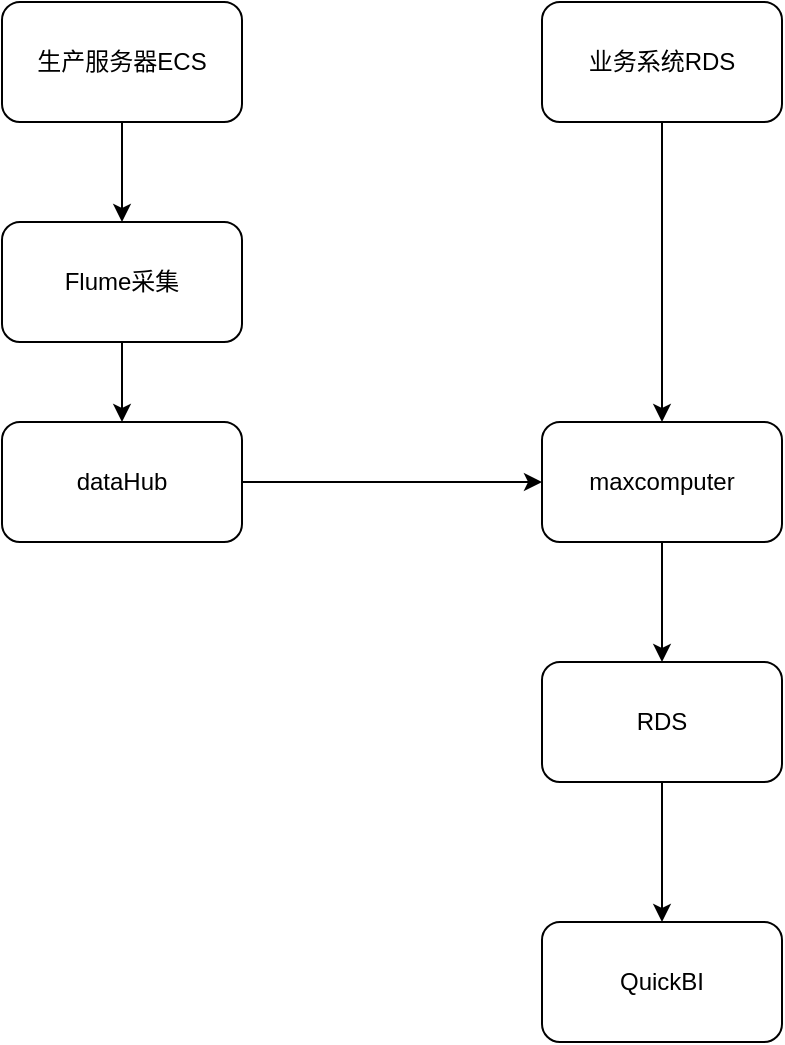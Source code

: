 <mxfile version="24.3.1" type="github">
  <diagram name="第 1 页" id="fCXmu_fup73CZ0sZ60Px">
    <mxGraphModel dx="954" dy="581" grid="1" gridSize="10" guides="1" tooltips="1" connect="1" arrows="1" fold="1" page="1" pageScale="1" pageWidth="827" pageHeight="1169" math="0" shadow="0">
      <root>
        <mxCell id="0" />
        <mxCell id="1" parent="0" />
        <mxCell id="Ezld1hkesp8loMS0gacU-7" value="" style="edgeStyle=orthogonalEdgeStyle;rounded=0;orthogonalLoop=1;jettySize=auto;html=1;" edge="1" parent="1" source="Ezld1hkesp8loMS0gacU-1" target="Ezld1hkesp8loMS0gacU-2">
          <mxGeometry relative="1" as="geometry" />
        </mxCell>
        <mxCell id="Ezld1hkesp8loMS0gacU-1" value="生产服务器ECS" style="rounded=1;whiteSpace=wrap;html=1;" vertex="1" parent="1">
          <mxGeometry x="130" y="80" width="120" height="60" as="geometry" />
        </mxCell>
        <mxCell id="Ezld1hkesp8loMS0gacU-8" value="" style="edgeStyle=orthogonalEdgeStyle;rounded=0;orthogonalLoop=1;jettySize=auto;html=1;" edge="1" parent="1" source="Ezld1hkesp8loMS0gacU-2" target="Ezld1hkesp8loMS0gacU-6">
          <mxGeometry relative="1" as="geometry" />
        </mxCell>
        <mxCell id="Ezld1hkesp8loMS0gacU-2" value="Flume采集" style="rounded=1;whiteSpace=wrap;html=1;" vertex="1" parent="1">
          <mxGeometry x="130" y="190" width="120" height="60" as="geometry" />
        </mxCell>
        <mxCell id="Ezld1hkesp8loMS0gacU-5" value="" style="edgeStyle=orthogonalEdgeStyle;rounded=0;orthogonalLoop=1;jettySize=auto;html=1;" edge="1" parent="1" source="Ezld1hkesp8loMS0gacU-3" target="Ezld1hkesp8loMS0gacU-4">
          <mxGeometry relative="1" as="geometry" />
        </mxCell>
        <mxCell id="Ezld1hkesp8loMS0gacU-3" value="业务系统RDS" style="rounded=1;whiteSpace=wrap;html=1;" vertex="1" parent="1">
          <mxGeometry x="400" y="80" width="120" height="60" as="geometry" />
        </mxCell>
        <mxCell id="Ezld1hkesp8loMS0gacU-12" value="" style="edgeStyle=orthogonalEdgeStyle;rounded=0;orthogonalLoop=1;jettySize=auto;html=1;" edge="1" parent="1" source="Ezld1hkesp8loMS0gacU-4" target="Ezld1hkesp8loMS0gacU-10">
          <mxGeometry relative="1" as="geometry" />
        </mxCell>
        <mxCell id="Ezld1hkesp8loMS0gacU-4" value="maxcomputer" style="rounded=1;whiteSpace=wrap;html=1;" vertex="1" parent="1">
          <mxGeometry x="400" y="290" width="120" height="60" as="geometry" />
        </mxCell>
        <mxCell id="Ezld1hkesp8loMS0gacU-9" style="edgeStyle=orthogonalEdgeStyle;rounded=0;orthogonalLoop=1;jettySize=auto;html=1;" edge="1" parent="1" source="Ezld1hkesp8loMS0gacU-6" target="Ezld1hkesp8loMS0gacU-4">
          <mxGeometry relative="1" as="geometry" />
        </mxCell>
        <mxCell id="Ezld1hkesp8loMS0gacU-6" value="dataHub" style="rounded=1;whiteSpace=wrap;html=1;" vertex="1" parent="1">
          <mxGeometry x="130" y="290" width="120" height="60" as="geometry" />
        </mxCell>
        <mxCell id="Ezld1hkesp8loMS0gacU-13" value="" style="edgeStyle=orthogonalEdgeStyle;rounded=0;orthogonalLoop=1;jettySize=auto;html=1;" edge="1" parent="1" source="Ezld1hkesp8loMS0gacU-10" target="Ezld1hkesp8loMS0gacU-11">
          <mxGeometry relative="1" as="geometry" />
        </mxCell>
        <mxCell id="Ezld1hkesp8loMS0gacU-10" value="RDS" style="rounded=1;whiteSpace=wrap;html=1;" vertex="1" parent="1">
          <mxGeometry x="400" y="410" width="120" height="60" as="geometry" />
        </mxCell>
        <mxCell id="Ezld1hkesp8loMS0gacU-11" value="QuickBI" style="rounded=1;whiteSpace=wrap;html=1;" vertex="1" parent="1">
          <mxGeometry x="400" y="540" width="120" height="60" as="geometry" />
        </mxCell>
      </root>
    </mxGraphModel>
  </diagram>
</mxfile>
